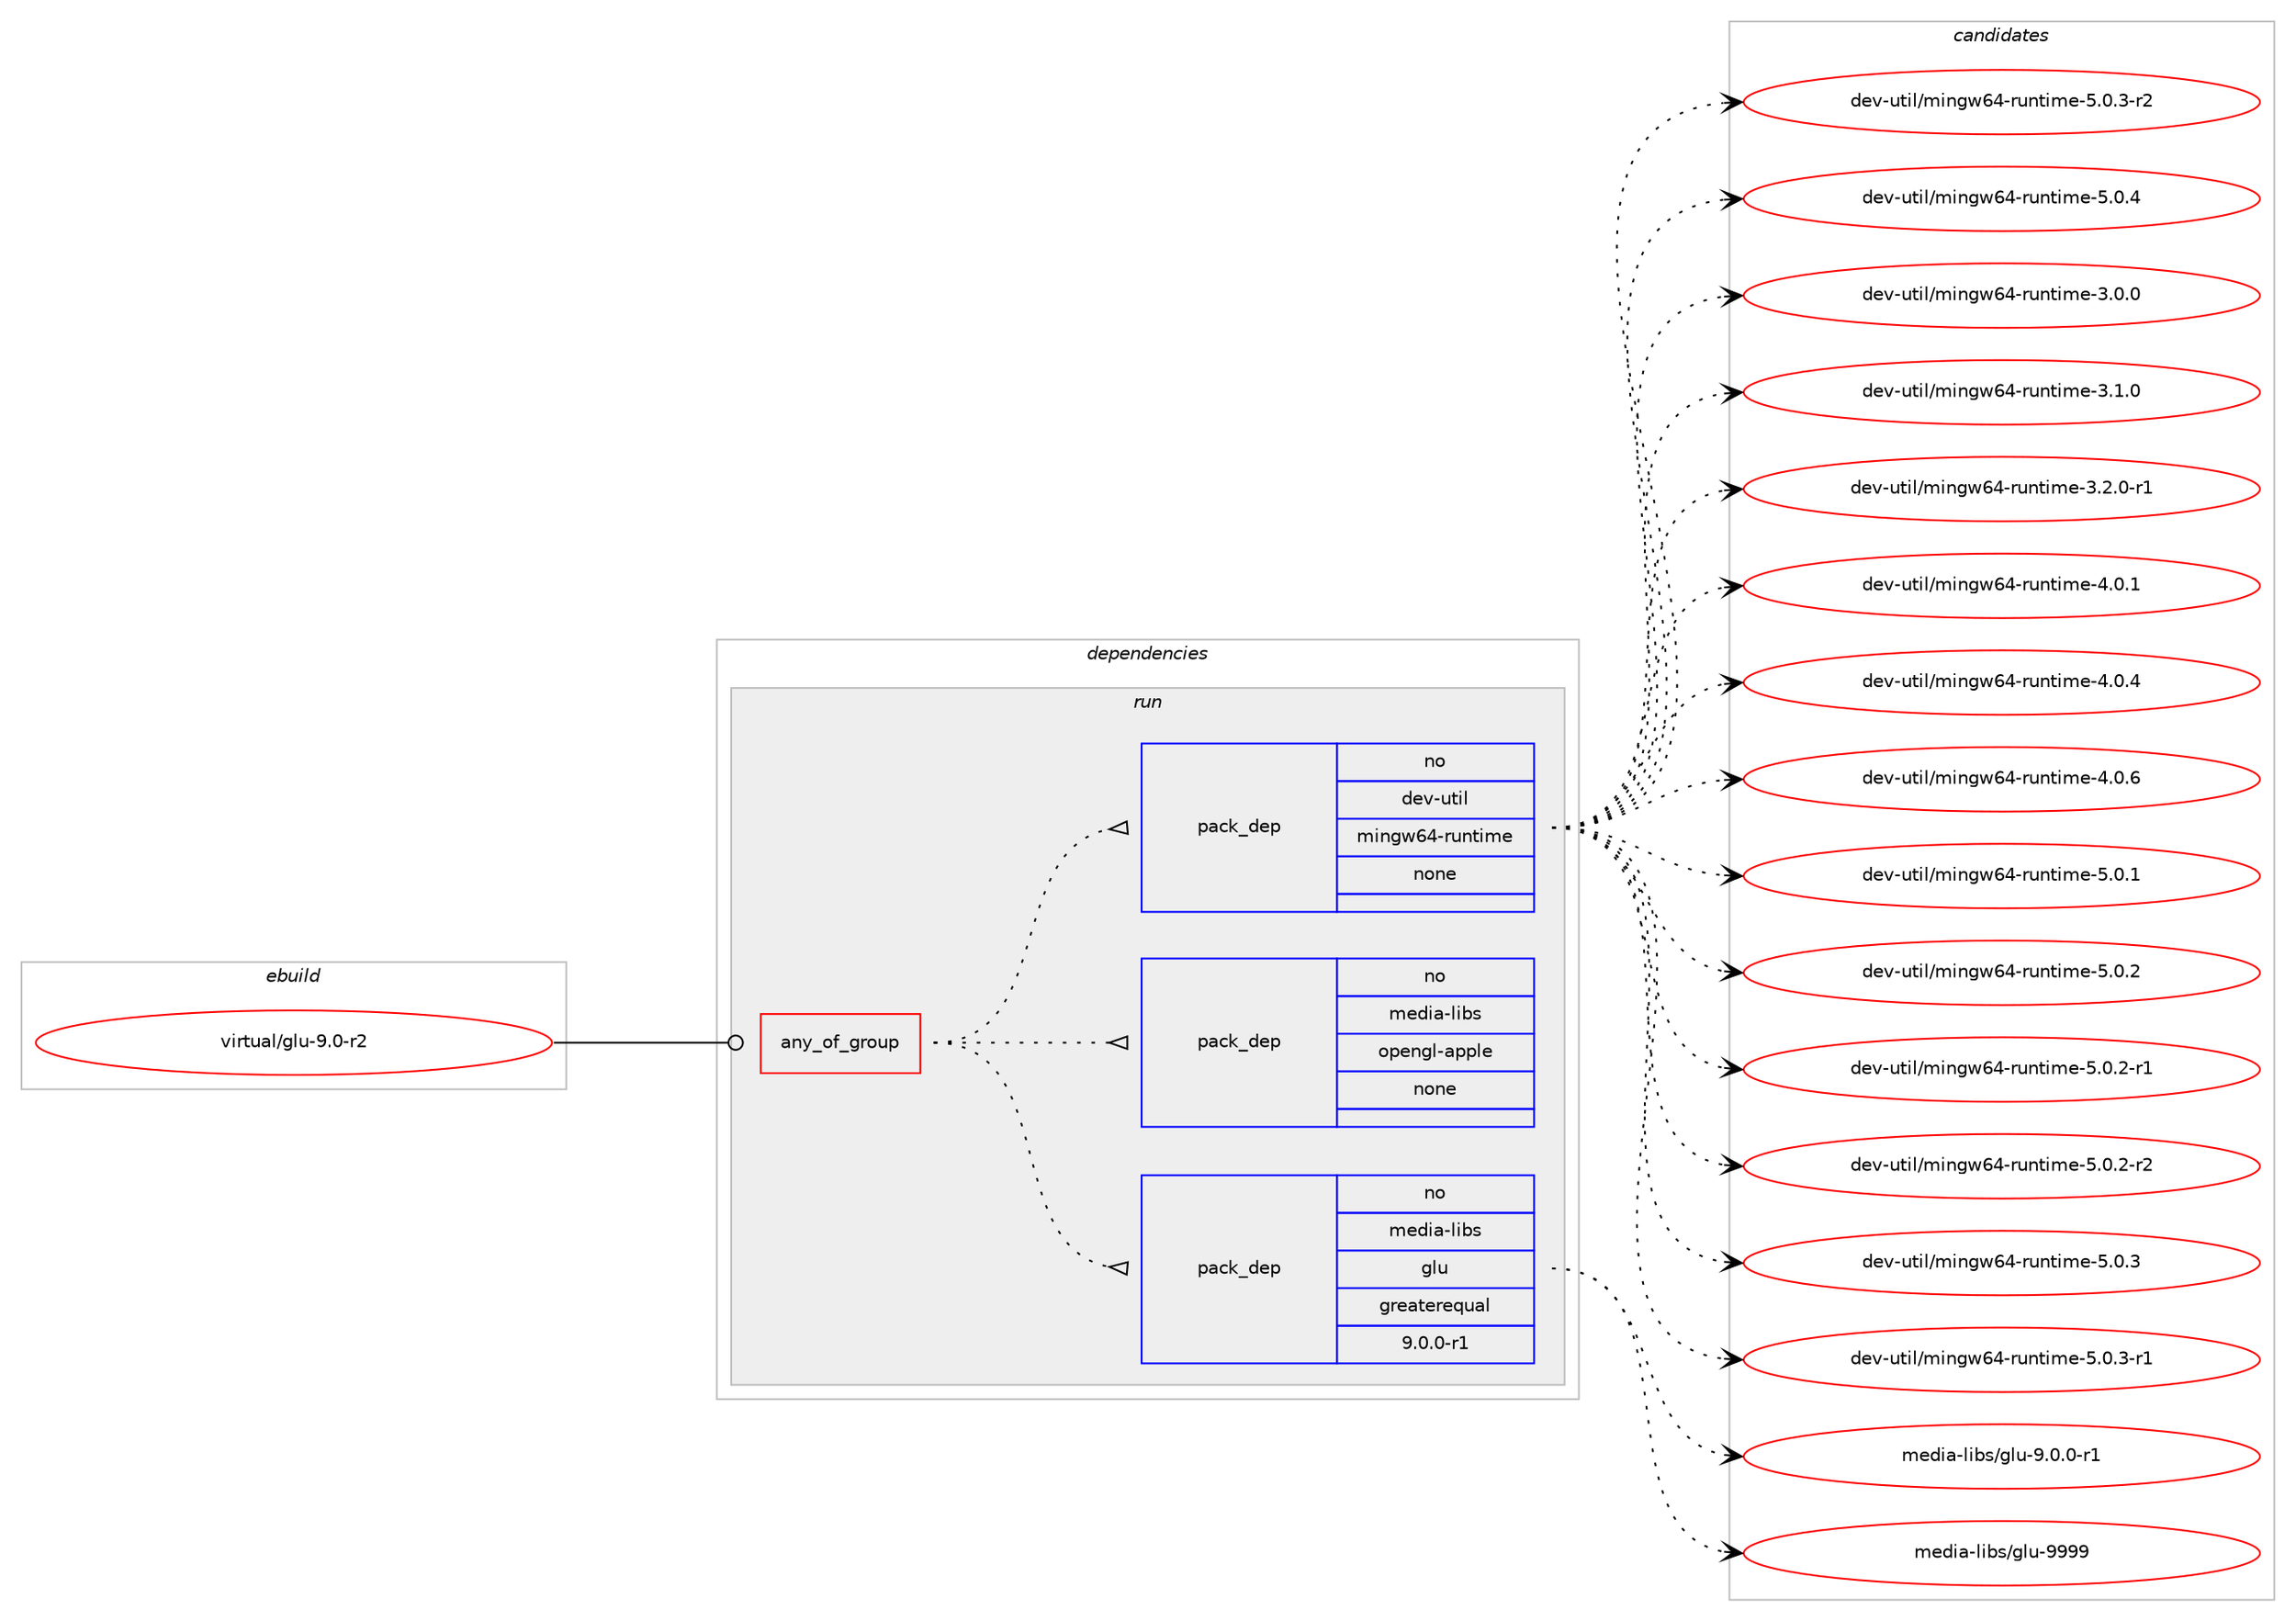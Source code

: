 digraph prolog {

# *************
# Graph options
# *************

newrank=true;
concentrate=true;
compound=true;
graph [rankdir=LR,fontname=Helvetica,fontsize=10,ranksep=1.5];#, ranksep=2.5, nodesep=0.2];
edge  [arrowhead=vee];
node  [fontname=Helvetica,fontsize=10];

# **********
# The ebuild
# **********

subgraph cluster_leftcol {
color=gray;
rank=same;
label=<<i>ebuild</i>>;
id [label="virtual/glu-9.0-r2", color=red, width=4, href="../virtual/glu-9.0-r2.svg"];
}

# ****************
# The dependencies
# ****************

subgraph cluster_midcol {
color=gray;
label=<<i>dependencies</i>>;
subgraph cluster_compile {
fillcolor="#eeeeee";
style=filled;
label=<<i>compile</i>>;
}
subgraph cluster_compileandrun {
fillcolor="#eeeeee";
style=filled;
label=<<i>compile and run</i>>;
}
subgraph cluster_run {
fillcolor="#eeeeee";
style=filled;
label=<<i>run</i>>;
subgraph any199 {
dependency12090 [label=<<TABLE BORDER="0" CELLBORDER="1" CELLSPACING="0" CELLPADDING="4"><TR><TD CELLPADDING="10">any_of_group</TD></TR></TABLE>>, shape=none, color=red];subgraph pack8066 {
dependency12091 [label=<<TABLE BORDER="0" CELLBORDER="1" CELLSPACING="0" CELLPADDING="4" WIDTH="220"><TR><TD ROWSPAN="6" CELLPADDING="30">pack_dep</TD></TR><TR><TD WIDTH="110">no</TD></TR><TR><TD>media-libs</TD></TR><TR><TD>glu</TD></TR><TR><TD>greaterequal</TD></TR><TR><TD>9.0.0-r1</TD></TR></TABLE>>, shape=none, color=blue];
}
dependency12090:e -> dependency12091:w [weight=20,style="dotted",arrowhead="oinv"];
subgraph pack8067 {
dependency12092 [label=<<TABLE BORDER="0" CELLBORDER="1" CELLSPACING="0" CELLPADDING="4" WIDTH="220"><TR><TD ROWSPAN="6" CELLPADDING="30">pack_dep</TD></TR><TR><TD WIDTH="110">no</TD></TR><TR><TD>media-libs</TD></TR><TR><TD>opengl-apple</TD></TR><TR><TD>none</TD></TR><TR><TD></TD></TR></TABLE>>, shape=none, color=blue];
}
dependency12090:e -> dependency12092:w [weight=20,style="dotted",arrowhead="oinv"];
subgraph pack8068 {
dependency12093 [label=<<TABLE BORDER="0" CELLBORDER="1" CELLSPACING="0" CELLPADDING="4" WIDTH="220"><TR><TD ROWSPAN="6" CELLPADDING="30">pack_dep</TD></TR><TR><TD WIDTH="110">no</TD></TR><TR><TD>dev-util</TD></TR><TR><TD>mingw64-runtime</TD></TR><TR><TD>none</TD></TR><TR><TD></TD></TR></TABLE>>, shape=none, color=blue];
}
dependency12090:e -> dependency12093:w [weight=20,style="dotted",arrowhead="oinv"];
}
id:e -> dependency12090:w [weight=20,style="solid",arrowhead="odot"];
}
}

# **************
# The candidates
# **************

subgraph cluster_choices {
rank=same;
color=gray;
label=<<i>candidates</i>>;

subgraph choice8066 {
color=black;
nodesep=1;
choice109101100105974510810598115471031081174557464846484511449 [label="media-libs/glu-9.0.0-r1", color=red, width=4,href="../media-libs/glu-9.0.0-r1.svg"];
choice109101100105974510810598115471031081174557575757 [label="media-libs/glu-9999", color=red, width=4,href="../media-libs/glu-9999.svg"];
dependency12091:e -> choice109101100105974510810598115471031081174557464846484511449:w [style=dotted,weight="100"];
dependency12091:e -> choice109101100105974510810598115471031081174557575757:w [style=dotted,weight="100"];
}
subgraph choice8067 {
color=black;
nodesep=1;
}
subgraph choice8068 {
color=black;
nodesep=1;
choice1001011184511711610510847109105110103119545245114117110116105109101455146484648 [label="dev-util/mingw64-runtime-3.0.0", color=red, width=4,href="../dev-util/mingw64-runtime-3.0.0.svg"];
choice1001011184511711610510847109105110103119545245114117110116105109101455146494648 [label="dev-util/mingw64-runtime-3.1.0", color=red, width=4,href="../dev-util/mingw64-runtime-3.1.0.svg"];
choice10010111845117116105108471091051101031195452451141171101161051091014551465046484511449 [label="dev-util/mingw64-runtime-3.2.0-r1", color=red, width=4,href="../dev-util/mingw64-runtime-3.2.0-r1.svg"];
choice1001011184511711610510847109105110103119545245114117110116105109101455246484649 [label="dev-util/mingw64-runtime-4.0.1", color=red, width=4,href="../dev-util/mingw64-runtime-4.0.1.svg"];
choice1001011184511711610510847109105110103119545245114117110116105109101455246484652 [label="dev-util/mingw64-runtime-4.0.4", color=red, width=4,href="../dev-util/mingw64-runtime-4.0.4.svg"];
choice1001011184511711610510847109105110103119545245114117110116105109101455246484654 [label="dev-util/mingw64-runtime-4.0.6", color=red, width=4,href="../dev-util/mingw64-runtime-4.0.6.svg"];
choice1001011184511711610510847109105110103119545245114117110116105109101455346484649 [label="dev-util/mingw64-runtime-5.0.1", color=red, width=4,href="../dev-util/mingw64-runtime-5.0.1.svg"];
choice1001011184511711610510847109105110103119545245114117110116105109101455346484650 [label="dev-util/mingw64-runtime-5.0.2", color=red, width=4,href="../dev-util/mingw64-runtime-5.0.2.svg"];
choice10010111845117116105108471091051101031195452451141171101161051091014553464846504511449 [label="dev-util/mingw64-runtime-5.0.2-r1", color=red, width=4,href="../dev-util/mingw64-runtime-5.0.2-r1.svg"];
choice10010111845117116105108471091051101031195452451141171101161051091014553464846504511450 [label="dev-util/mingw64-runtime-5.0.2-r2", color=red, width=4,href="../dev-util/mingw64-runtime-5.0.2-r2.svg"];
choice1001011184511711610510847109105110103119545245114117110116105109101455346484651 [label="dev-util/mingw64-runtime-5.0.3", color=red, width=4,href="../dev-util/mingw64-runtime-5.0.3.svg"];
choice10010111845117116105108471091051101031195452451141171101161051091014553464846514511449 [label="dev-util/mingw64-runtime-5.0.3-r1", color=red, width=4,href="../dev-util/mingw64-runtime-5.0.3-r1.svg"];
choice10010111845117116105108471091051101031195452451141171101161051091014553464846514511450 [label="dev-util/mingw64-runtime-5.0.3-r2", color=red, width=4,href="../dev-util/mingw64-runtime-5.0.3-r2.svg"];
choice1001011184511711610510847109105110103119545245114117110116105109101455346484652 [label="dev-util/mingw64-runtime-5.0.4", color=red, width=4,href="../dev-util/mingw64-runtime-5.0.4.svg"];
dependency12093:e -> choice1001011184511711610510847109105110103119545245114117110116105109101455146484648:w [style=dotted,weight="100"];
dependency12093:e -> choice1001011184511711610510847109105110103119545245114117110116105109101455146494648:w [style=dotted,weight="100"];
dependency12093:e -> choice10010111845117116105108471091051101031195452451141171101161051091014551465046484511449:w [style=dotted,weight="100"];
dependency12093:e -> choice1001011184511711610510847109105110103119545245114117110116105109101455246484649:w [style=dotted,weight="100"];
dependency12093:e -> choice1001011184511711610510847109105110103119545245114117110116105109101455246484652:w [style=dotted,weight="100"];
dependency12093:e -> choice1001011184511711610510847109105110103119545245114117110116105109101455246484654:w [style=dotted,weight="100"];
dependency12093:e -> choice1001011184511711610510847109105110103119545245114117110116105109101455346484649:w [style=dotted,weight="100"];
dependency12093:e -> choice1001011184511711610510847109105110103119545245114117110116105109101455346484650:w [style=dotted,weight="100"];
dependency12093:e -> choice10010111845117116105108471091051101031195452451141171101161051091014553464846504511449:w [style=dotted,weight="100"];
dependency12093:e -> choice10010111845117116105108471091051101031195452451141171101161051091014553464846504511450:w [style=dotted,weight="100"];
dependency12093:e -> choice1001011184511711610510847109105110103119545245114117110116105109101455346484651:w [style=dotted,weight="100"];
dependency12093:e -> choice10010111845117116105108471091051101031195452451141171101161051091014553464846514511449:w [style=dotted,weight="100"];
dependency12093:e -> choice10010111845117116105108471091051101031195452451141171101161051091014553464846514511450:w [style=dotted,weight="100"];
dependency12093:e -> choice1001011184511711610510847109105110103119545245114117110116105109101455346484652:w [style=dotted,weight="100"];
}
}

}
